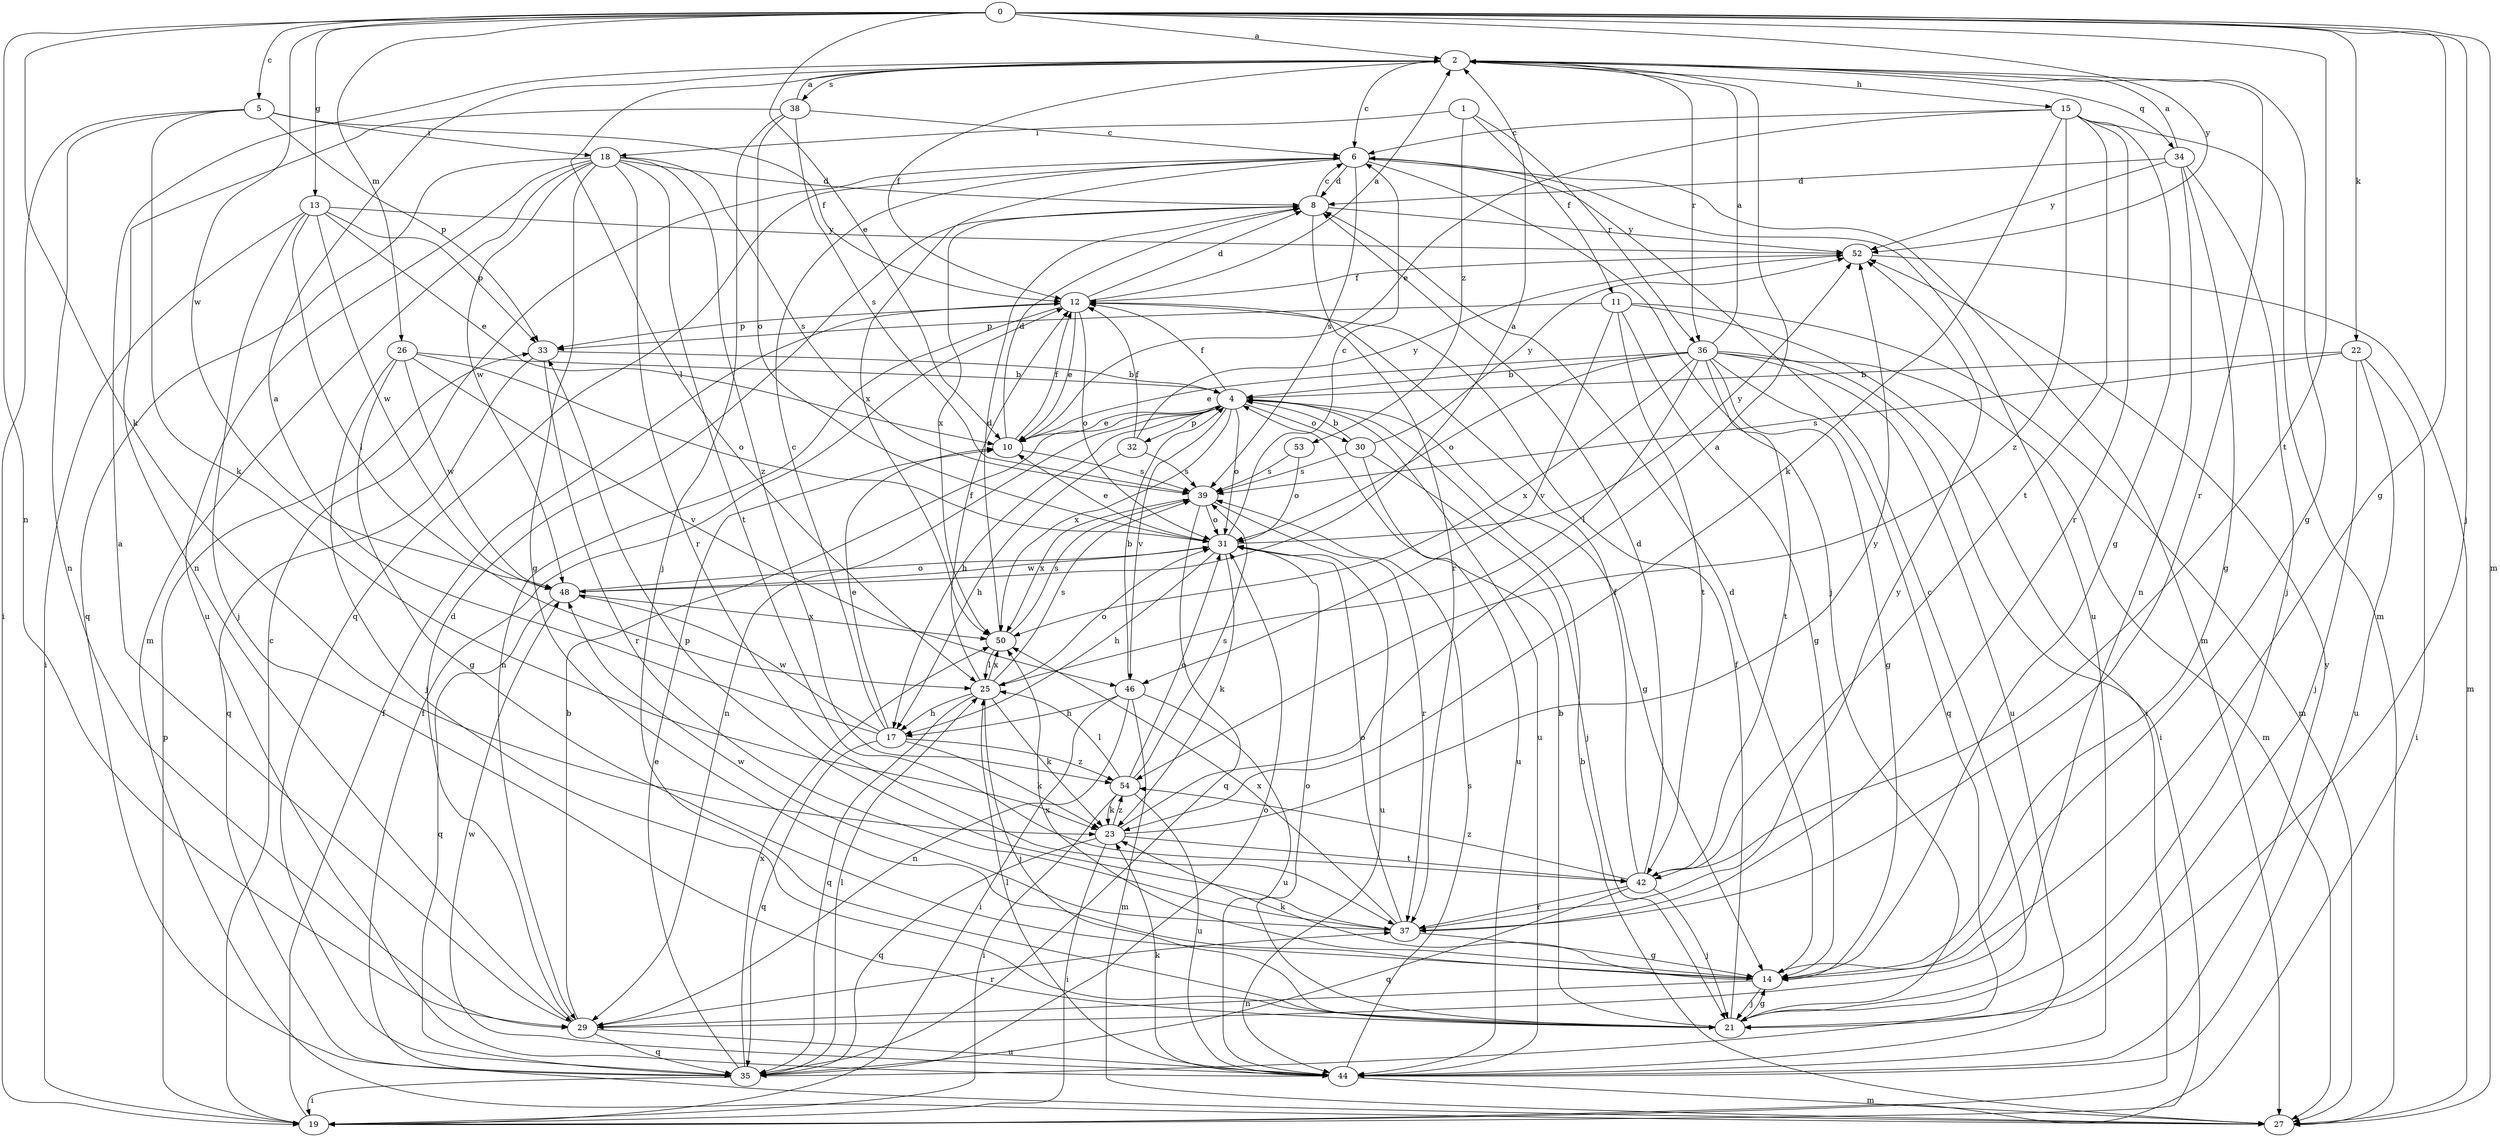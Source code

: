 strict digraph  {
0;
1;
2;
4;
5;
6;
8;
10;
11;
12;
13;
14;
15;
17;
18;
19;
21;
22;
23;
25;
26;
27;
29;
30;
31;
32;
33;
34;
35;
36;
37;
38;
39;
42;
44;
46;
48;
50;
52;
53;
54;
0 -> 2  [label=a];
0 -> 5  [label=c];
0 -> 10  [label=e];
0 -> 13  [label=g];
0 -> 14  [label=g];
0 -> 21  [label=j];
0 -> 22  [label=k];
0 -> 23  [label=k];
0 -> 26  [label=m];
0 -> 27  [label=m];
0 -> 29  [label=n];
0 -> 42  [label=t];
0 -> 48  [label=w];
0 -> 52  [label=y];
1 -> 11  [label=f];
1 -> 18  [label=i];
1 -> 36  [label=r];
1 -> 53  [label=z];
2 -> 6  [label=c];
2 -> 12  [label=f];
2 -> 14  [label=g];
2 -> 15  [label=h];
2 -> 25  [label=l];
2 -> 34  [label=q];
2 -> 36  [label=r];
2 -> 37  [label=r];
2 -> 38  [label=s];
4 -> 10  [label=e];
4 -> 12  [label=f];
4 -> 14  [label=g];
4 -> 17  [label=h];
4 -> 29  [label=n];
4 -> 30  [label=o];
4 -> 31  [label=o];
4 -> 32  [label=p];
4 -> 44  [label=u];
4 -> 46  [label=v];
4 -> 50  [label=x];
5 -> 12  [label=f];
5 -> 18  [label=i];
5 -> 19  [label=i];
5 -> 23  [label=k];
5 -> 29  [label=n];
5 -> 33  [label=p];
6 -> 8  [label=d];
6 -> 21  [label=j];
6 -> 27  [label=m];
6 -> 35  [label=q];
6 -> 39  [label=s];
6 -> 44  [label=u];
6 -> 50  [label=x];
8 -> 6  [label=c];
8 -> 37  [label=r];
8 -> 50  [label=x];
8 -> 52  [label=y];
10 -> 8  [label=d];
10 -> 12  [label=f];
10 -> 39  [label=s];
11 -> 14  [label=g];
11 -> 19  [label=i];
11 -> 27  [label=m];
11 -> 33  [label=p];
11 -> 42  [label=t];
11 -> 46  [label=v];
12 -> 2  [label=a];
12 -> 8  [label=d];
12 -> 10  [label=e];
12 -> 29  [label=n];
12 -> 31  [label=o];
12 -> 33  [label=p];
13 -> 10  [label=e];
13 -> 19  [label=i];
13 -> 21  [label=j];
13 -> 25  [label=l];
13 -> 33  [label=p];
13 -> 48  [label=w];
13 -> 52  [label=y];
14 -> 8  [label=d];
14 -> 21  [label=j];
14 -> 23  [label=k];
14 -> 29  [label=n];
14 -> 50  [label=x];
15 -> 6  [label=c];
15 -> 10  [label=e];
15 -> 14  [label=g];
15 -> 23  [label=k];
15 -> 27  [label=m];
15 -> 37  [label=r];
15 -> 42  [label=t];
15 -> 54  [label=z];
17 -> 2  [label=a];
17 -> 6  [label=c];
17 -> 10  [label=e];
17 -> 23  [label=k];
17 -> 35  [label=q];
17 -> 48  [label=w];
17 -> 54  [label=z];
18 -> 8  [label=d];
18 -> 14  [label=g];
18 -> 27  [label=m];
18 -> 35  [label=q];
18 -> 37  [label=r];
18 -> 39  [label=s];
18 -> 42  [label=t];
18 -> 44  [label=u];
18 -> 48  [label=w];
18 -> 54  [label=z];
19 -> 6  [label=c];
19 -> 12  [label=f];
19 -> 33  [label=p];
21 -> 4  [label=b];
21 -> 6  [label=c];
21 -> 12  [label=f];
21 -> 14  [label=g];
21 -> 31  [label=o];
22 -> 4  [label=b];
22 -> 19  [label=i];
22 -> 21  [label=j];
22 -> 39  [label=s];
22 -> 44  [label=u];
23 -> 2  [label=a];
23 -> 19  [label=i];
23 -> 35  [label=q];
23 -> 42  [label=t];
23 -> 52  [label=y];
23 -> 54  [label=z];
25 -> 12  [label=f];
25 -> 17  [label=h];
25 -> 21  [label=j];
25 -> 23  [label=k];
25 -> 31  [label=o];
25 -> 35  [label=q];
25 -> 39  [label=s];
25 -> 50  [label=x];
26 -> 4  [label=b];
26 -> 14  [label=g];
26 -> 21  [label=j];
26 -> 31  [label=o];
26 -> 46  [label=v];
26 -> 48  [label=w];
27 -> 4  [label=b];
27 -> 12  [label=f];
29 -> 2  [label=a];
29 -> 4  [label=b];
29 -> 8  [label=d];
29 -> 35  [label=q];
29 -> 37  [label=r];
29 -> 44  [label=u];
30 -> 4  [label=b];
30 -> 21  [label=j];
30 -> 39  [label=s];
30 -> 44  [label=u];
30 -> 52  [label=y];
31 -> 6  [label=c];
31 -> 10  [label=e];
31 -> 17  [label=h];
31 -> 23  [label=k];
31 -> 44  [label=u];
31 -> 48  [label=w];
31 -> 52  [label=y];
32 -> 12  [label=f];
32 -> 17  [label=h];
32 -> 39  [label=s];
32 -> 52  [label=y];
33 -> 4  [label=b];
33 -> 35  [label=q];
33 -> 37  [label=r];
34 -> 2  [label=a];
34 -> 8  [label=d];
34 -> 14  [label=g];
34 -> 21  [label=j];
34 -> 29  [label=n];
34 -> 52  [label=y];
35 -> 10  [label=e];
35 -> 19  [label=i];
35 -> 25  [label=l];
35 -> 31  [label=o];
35 -> 50  [label=x];
36 -> 2  [label=a];
36 -> 4  [label=b];
36 -> 10  [label=e];
36 -> 14  [label=g];
36 -> 19  [label=i];
36 -> 25  [label=l];
36 -> 27  [label=m];
36 -> 31  [label=o];
36 -> 35  [label=q];
36 -> 42  [label=t];
36 -> 44  [label=u];
36 -> 50  [label=x];
37 -> 14  [label=g];
37 -> 31  [label=o];
37 -> 33  [label=p];
37 -> 48  [label=w];
37 -> 50  [label=x];
37 -> 52  [label=y];
38 -> 2  [label=a];
38 -> 6  [label=c];
38 -> 21  [label=j];
38 -> 29  [label=n];
38 -> 31  [label=o];
38 -> 39  [label=s];
39 -> 31  [label=o];
39 -> 35  [label=q];
39 -> 37  [label=r];
39 -> 50  [label=x];
42 -> 8  [label=d];
42 -> 12  [label=f];
42 -> 21  [label=j];
42 -> 35  [label=q];
42 -> 37  [label=r];
42 -> 54  [label=z];
44 -> 23  [label=k];
44 -> 25  [label=l];
44 -> 27  [label=m];
44 -> 39  [label=s];
44 -> 48  [label=w];
44 -> 52  [label=y];
46 -> 4  [label=b];
46 -> 17  [label=h];
46 -> 19  [label=i];
46 -> 27  [label=m];
46 -> 29  [label=n];
46 -> 44  [label=u];
48 -> 2  [label=a];
48 -> 31  [label=o];
48 -> 35  [label=q];
48 -> 50  [label=x];
50 -> 8  [label=d];
50 -> 25  [label=l];
50 -> 39  [label=s];
52 -> 12  [label=f];
52 -> 27  [label=m];
53 -> 31  [label=o];
53 -> 39  [label=s];
54 -> 19  [label=i];
54 -> 23  [label=k];
54 -> 25  [label=l];
54 -> 31  [label=o];
54 -> 39  [label=s];
54 -> 44  [label=u];
}
